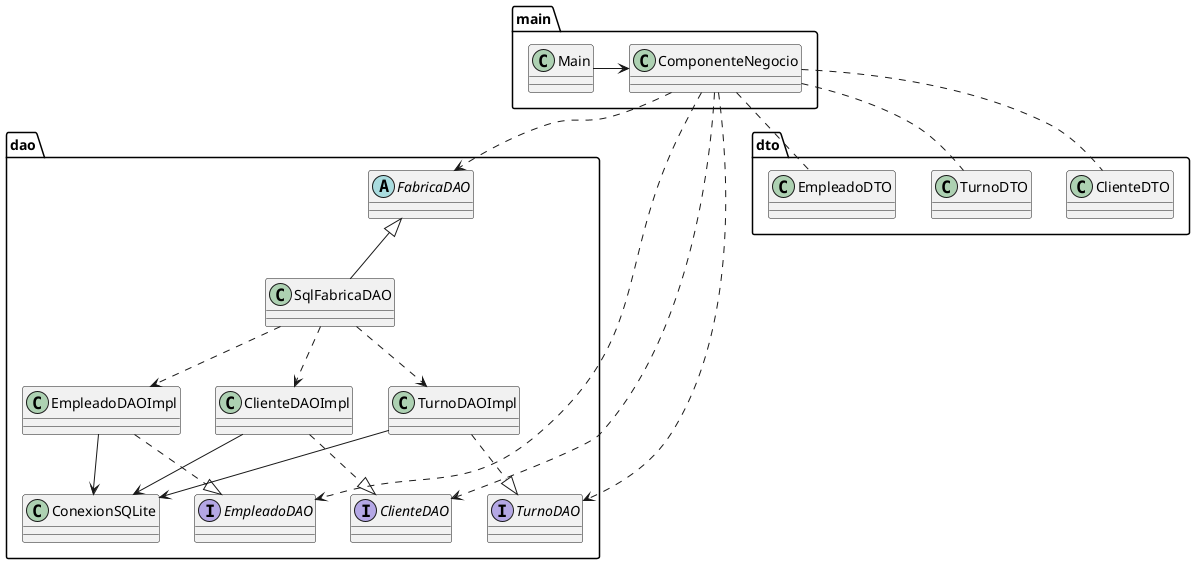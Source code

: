 @startuml PatronDAO
abstract class dao.FabricaDAO

class dao.ClienteDAOImpl
class dao.EmpleadoDAOImpl
class dao.TurnoDAOImpl
class dao.ConexionSQLite
class dao.SqlFabricaDAO
class main.ComponenteNegocio
class main.Main
interface dao.EmpleadoDAO
interface dao.ClienteDAO
interface dao.TurnoDAO


main.Main -> main.ComponenteNegocio
dao.EmpleadoDAOImpl -down-> dao.ConexionSQLite 
dao.ClienteDAOImpl -down-> dao.ConexionSQLite
dao.TurnoDAOImpl -down-> dao.ConexionSQLite
dao.EmpleadoDAOImpl ..|> dao.EmpleadoDAO
dao.ClienteDAOImpl ..|> dao.ClienteDAO
dao.TurnoDAOImpl ..|> dao.TurnoDAO
dao.SqlFabricaDAO -up-|> dao.FabricaDAO
dao.SqlFabricaDAO ..> dao.EmpleadoDAOImpl
dao.SqlFabricaDAO ..> dao.ClienteDAOImpl
dao.SqlFabricaDAO ..> dao.TurnoDAOImpl
main.ComponenteNegocio ..> dao.FabricaDAO
main.ComponenteNegocio .. dto.EmpleadoDTO
main.ComponenteNegocio .. dto.ClienteDTO
main.ComponenteNegocio .. dto.TurnoDTO
main.ComponenteNegocio ..> dao.ClienteDAO
main.ComponenteNegocio ..> dao.TurnoDAO
main.ComponenteNegocio ..> dao.EmpleadoDAO
@enduml